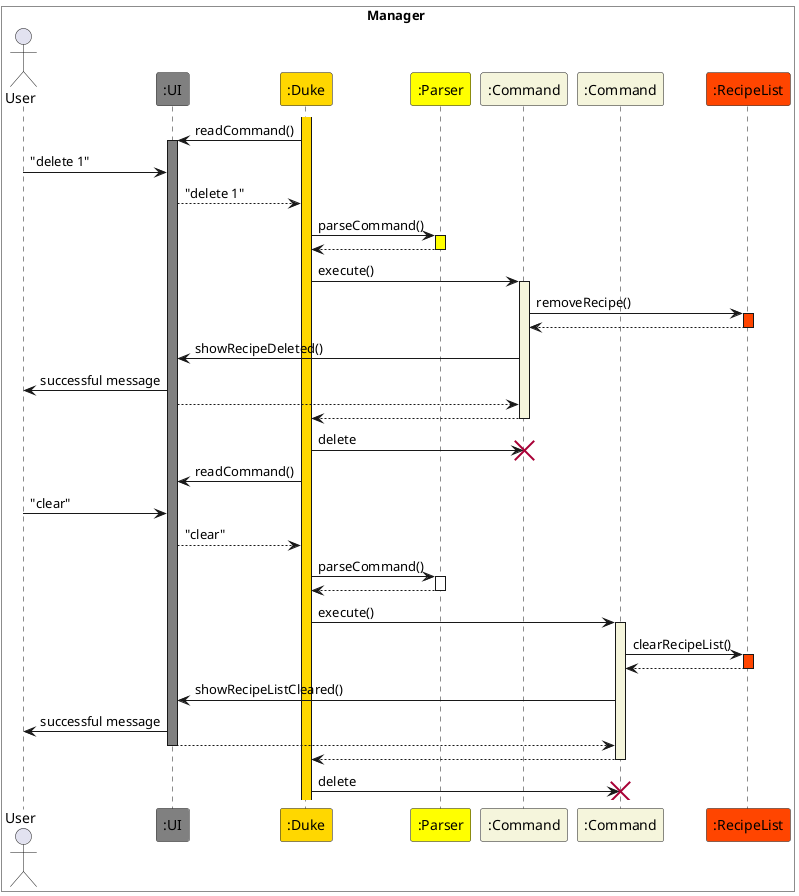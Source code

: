 @startuml RecipeManage 
box Manager #White
Actor User 
participant ":UI" as UI #Gray
participant ":Duke" as Duke #Gold
participant ":Parser" as Parser #Yellow
participant ":Command" as Command3 #Beige
participant ":Command" as Command4 #Beige
participant ":RecipeList" as RecipeList #OrangeRed
end box

activate Duke #Gold
Duke -> UI : readCommand()
activate UI #Gray
User -> UI : "delete 1"
UI --> Duke : "delete 1"
Duke -> Parser : parseCommand()
activate Parser #Yellow
Parser --> Duke
deactivate Parser
Duke -> Command3 : execute()
activate Command3 #Beige
Command3 -> RecipeList : removeRecipe()
activate RecipeList #OrangeRed
RecipeList --> Command3
deactivate RecipeList
Command3 -> UI : showRecipeDeleted()
UI -> User : successful message
UI --> Command3
Command3 --> Duke
deactivate Command3
Duke -> Command3 : delete
destroy Command3
Duke -> UI : readCommand()
User -> UI : "clear"
UI --> Duke : "clear"
Duke -> Parser : parseCommand()
activate Parser
Parser --> Duke
deactivate Parser
Duke -> Command4 : execute()
activate Command4 #Beige
Command4 -> RecipeList : clearRecipeList()
activate RecipeList #OrangeRed
RecipeList --> Command4
deactivate RecipeList
Command4 -> UI : showRecipeListCleared()
UI -> User : successful message
UI --> Command4
deactivate UI
Command4 --> Duke
deactivate Command4
Duke -> Command4 : delete
destroy Command4
@enduml